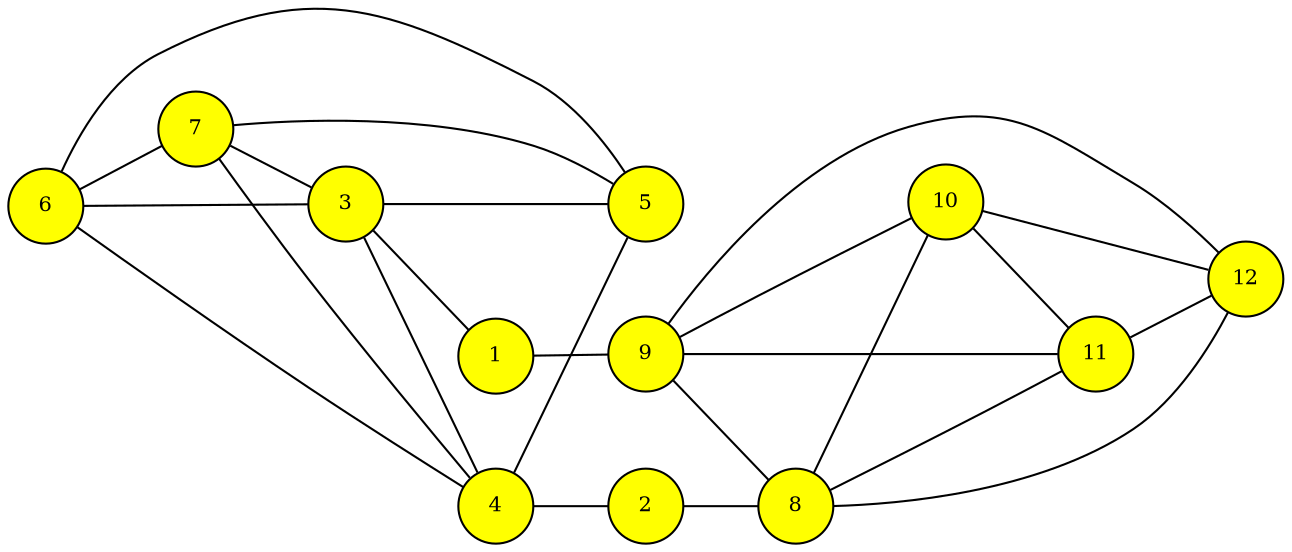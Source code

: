 digraph G {
	graph [compound=true fontsize=10 nodesep=0.5 rankdir=LR ranksep=0.5]
	node [fillcolor=yellow fontsize=10 shape=circle style=filled]
	edge [dir=none]
	6
	7
	3
	4
	5
	1
	2
	9
	8
	10
	11
	12
	6 -> 7
	6 -> 3
	6 -> 4
	6 -> 5
	7 -> 5
	7 -> 4
	7 -> 3
	3 -> 5
	3 -> 4
	3 -> 1
	4 -> 5
	4 -> 2
	1 -> 9
	2 -> 8
	9 -> 8
	9 -> 10
	9 -> 11
	9 -> 12
	8 -> 10
	8 -> 11
	8 -> 12
	10 -> 12
	10 -> 11
	11 -> 12
}
